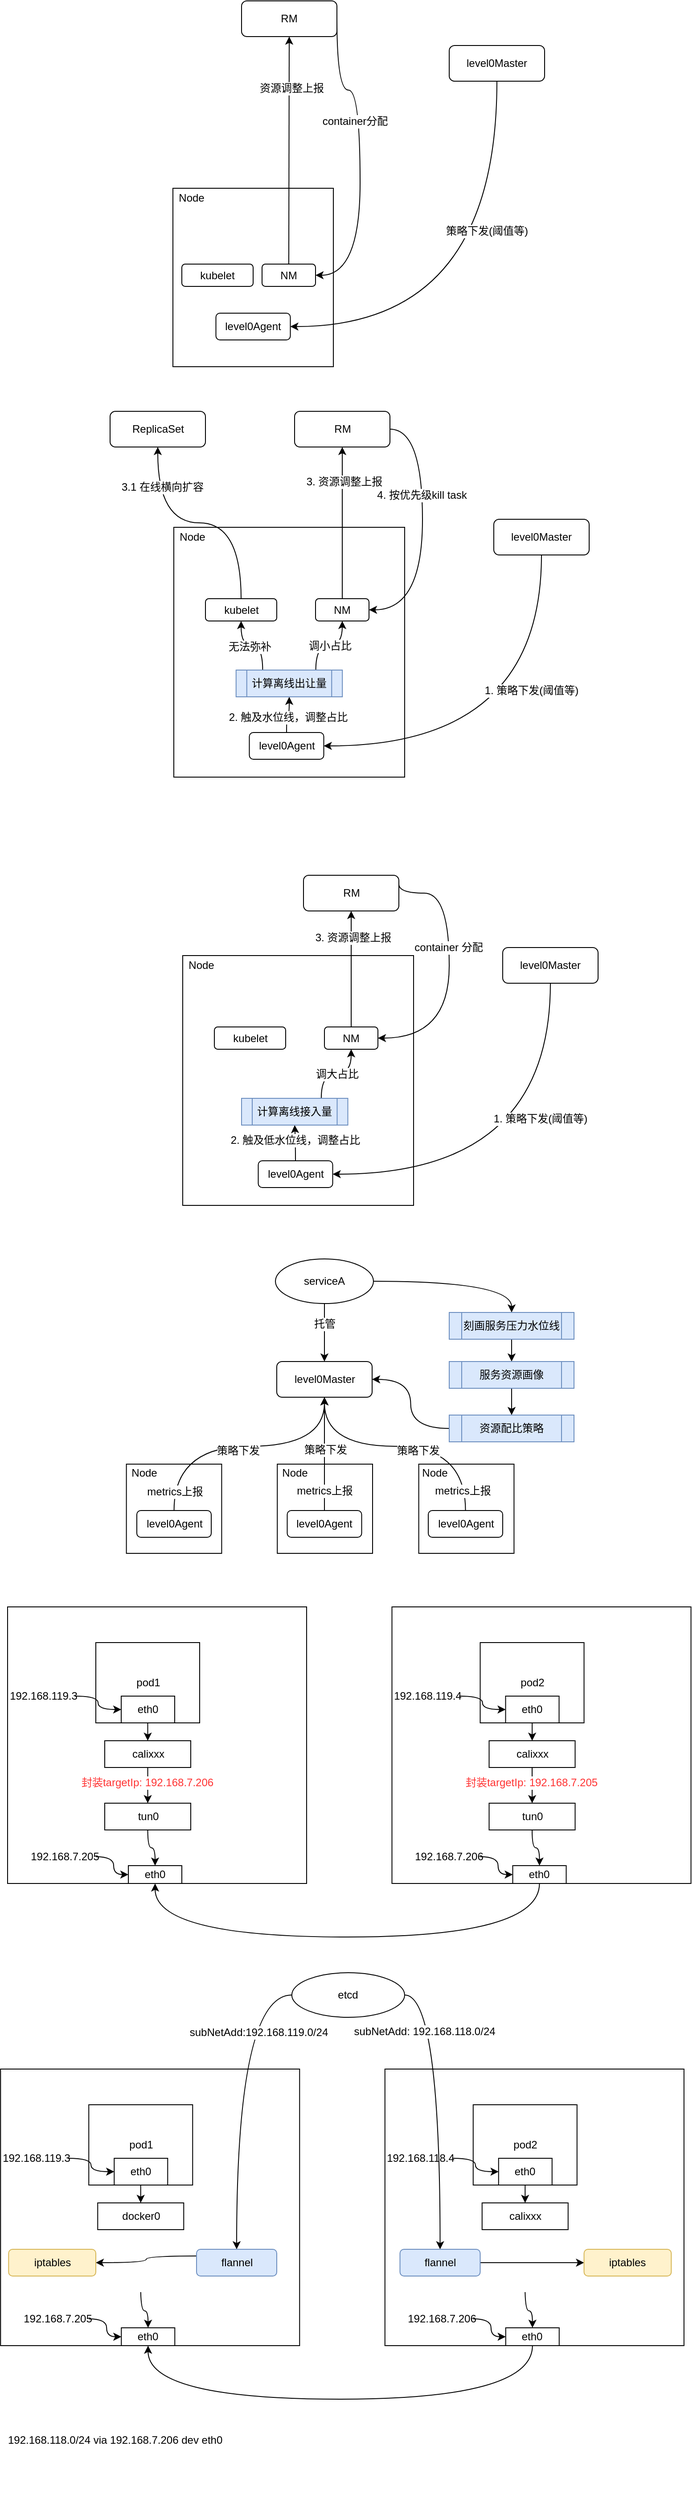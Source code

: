 <mxfile version="12.7.4" type="github">
  <diagram id="F4FjrUX0w_lbmP1baxvw" name="Page-1">
    <mxGraphModel dx="1642" dy="541" grid="1" gridSize="10" guides="1" tooltips="1" connect="1" arrows="1" fold="1" page="1" pageScale="1" pageWidth="827" pageHeight="1169" math="0" shadow="0">
      <root>
        <mxCell id="0" />
        <mxCell id="1" parent="0" />
        <mxCell id="JOXz93trbiHbaXkIUatv-177" value="" style="rounded=0;whiteSpace=wrap;html=1;" parent="1" vertex="1">
          <mxGeometry x="-15.5" y="1820" width="335.5" height="310" as="geometry" />
        </mxCell>
        <mxCell id="JOXz93trbiHbaXkIUatv-162" value="" style="rounded=0;whiteSpace=wrap;html=1;" parent="1" vertex="1">
          <mxGeometry x="445.81" y="1660" width="106.88" height="100" as="geometry" />
        </mxCell>
        <mxCell id="JOXz93trbiHbaXkIUatv-163" value="Node" style="text;html=1;strokeColor=none;fillColor=none;align=center;verticalAlign=middle;whiteSpace=wrap;rounded=0;" parent="1" vertex="1">
          <mxGeometry x="444" y="1660" width="40" height="20" as="geometry" />
        </mxCell>
        <mxCell id="JOXz93trbiHbaXkIUatv-160" value="" style="rounded=0;whiteSpace=wrap;html=1;" parent="1" vertex="1">
          <mxGeometry x="287.12" y="1660" width="106.88" height="100" as="geometry" />
        </mxCell>
        <mxCell id="JOXz93trbiHbaXkIUatv-161" value="Node" style="text;html=1;strokeColor=none;fillColor=none;align=center;verticalAlign=middle;whiteSpace=wrap;rounded=0;" parent="1" vertex="1">
          <mxGeometry x="287.12" y="1660" width="40" height="20" as="geometry" />
        </mxCell>
        <mxCell id="JOXz93trbiHbaXkIUatv-158" value="" style="rounded=0;whiteSpace=wrap;html=1;" parent="1" vertex="1">
          <mxGeometry x="117.81" y="1660" width="106.88" height="100" as="geometry" />
        </mxCell>
        <mxCell id="JOXz93trbiHbaXkIUatv-6" value="" style="rounded=0;whiteSpace=wrap;html=1;" parent="1" vertex="1">
          <mxGeometry x="170" y="230" width="180" height="200" as="geometry" />
        </mxCell>
        <mxCell id="JOXz93trbiHbaXkIUatv-9" style="edgeStyle=orthogonalEdgeStyle;rounded=0;orthogonalLoop=1;jettySize=auto;html=1;exitX=0.5;exitY=1;exitDx=0;exitDy=0;entryX=1;entryY=0.5;entryDx=0;entryDy=0;curved=1;" parent="1" source="JOXz93trbiHbaXkIUatv-2" target="JOXz93trbiHbaXkIUatv-3" edge="1">
          <mxGeometry relative="1" as="geometry" />
        </mxCell>
        <mxCell id="JOXz93trbiHbaXkIUatv-10" value="策略下发(阈值等)" style="text;html=1;align=center;verticalAlign=middle;resizable=0;points=[];labelBackgroundColor=#ffffff;" parent="JOXz93trbiHbaXkIUatv-9" vertex="1" connectable="0">
          <mxGeometry x="-0.338" y="-12" relative="1" as="geometry">
            <mxPoint as="offset" />
          </mxGeometry>
        </mxCell>
        <mxCell id="JOXz93trbiHbaXkIUatv-2" value="level0Master" style="rounded=1;whiteSpace=wrap;html=1;" parent="1" vertex="1">
          <mxGeometry x="480" y="70" width="107" height="40" as="geometry" />
        </mxCell>
        <mxCell id="JOXz93trbiHbaXkIUatv-3" value="level0Agent" style="rounded=1;whiteSpace=wrap;html=1;" parent="1" vertex="1">
          <mxGeometry x="218.25" y="370" width="83.5" height="30" as="geometry" />
        </mxCell>
        <mxCell id="JOXz93trbiHbaXkIUatv-7" value="kubelet" style="rounded=1;whiteSpace=wrap;html=1;" parent="1" vertex="1">
          <mxGeometry x="180" y="315" width="80" height="25" as="geometry" />
        </mxCell>
        <mxCell id="JOXz93trbiHbaXkIUatv-20" style="edgeStyle=orthogonalEdgeStyle;curved=1;rounded=0;orthogonalLoop=1;jettySize=auto;html=1;exitX=0.5;exitY=0;exitDx=0;exitDy=0;entryX=0.5;entryY=1;entryDx=0;entryDy=0;" parent="1" source="JOXz93trbiHbaXkIUatv-8" target="JOXz93trbiHbaXkIUatv-18" edge="1">
          <mxGeometry relative="1" as="geometry" />
        </mxCell>
        <mxCell id="JOXz93trbiHbaXkIUatv-21" value="资源调整上报" style="text;html=1;align=center;verticalAlign=middle;resizable=0;points=[];labelBackgroundColor=#ffffff;" parent="JOXz93trbiHbaXkIUatv-20" vertex="1" connectable="0">
          <mxGeometry x="0.549" y="-2" relative="1" as="geometry">
            <mxPoint as="offset" />
          </mxGeometry>
        </mxCell>
        <mxCell id="JOXz93trbiHbaXkIUatv-8" value="NM" style="rounded=1;whiteSpace=wrap;html=1;" parent="1" vertex="1">
          <mxGeometry x="270" y="315" width="60" height="25" as="geometry" />
        </mxCell>
        <mxCell id="JOXz93trbiHbaXkIUatv-16" value="Node" style="text;html=1;strokeColor=none;fillColor=none;align=center;verticalAlign=middle;whiteSpace=wrap;rounded=0;" parent="1" vertex="1">
          <mxGeometry x="171" y="231" width="40" height="20" as="geometry" />
        </mxCell>
        <mxCell id="JOXz93trbiHbaXkIUatv-23" style="edgeStyle=orthogonalEdgeStyle;curved=1;rounded=0;orthogonalLoop=1;jettySize=auto;html=1;exitX=1;exitY=0.5;exitDx=0;exitDy=0;entryX=1;entryY=0.5;entryDx=0;entryDy=0;" parent="1" source="JOXz93trbiHbaXkIUatv-18" target="JOXz93trbiHbaXkIUatv-8" edge="1">
          <mxGeometry relative="1" as="geometry">
            <Array as="points">
              <mxPoint x="380" y="120" />
              <mxPoint x="380" y="328" />
            </Array>
          </mxGeometry>
        </mxCell>
        <mxCell id="JOXz93trbiHbaXkIUatv-24" value="container分配" style="text;html=1;align=center;verticalAlign=middle;resizable=0;points=[];labelBackgroundColor=#ffffff;" parent="JOXz93trbiHbaXkIUatv-23" vertex="1" connectable="0">
          <mxGeometry x="-0.225" y="-6" relative="1" as="geometry">
            <mxPoint as="offset" />
          </mxGeometry>
        </mxCell>
        <mxCell id="JOXz93trbiHbaXkIUatv-18" value="RM" style="rounded=1;whiteSpace=wrap;html=1;" parent="1" vertex="1">
          <mxGeometry x="247" y="20" width="107" height="40" as="geometry" />
        </mxCell>
        <mxCell id="JOXz93trbiHbaXkIUatv-26" value="" style="rounded=0;whiteSpace=wrap;html=1;" parent="1" vertex="1">
          <mxGeometry x="171" y="610" width="259" height="280" as="geometry" />
        </mxCell>
        <mxCell id="JOXz93trbiHbaXkIUatv-27" style="edgeStyle=orthogonalEdgeStyle;rounded=0;orthogonalLoop=1;jettySize=auto;html=1;exitX=0.5;exitY=1;exitDx=0;exitDy=0;entryX=1;entryY=0.5;entryDx=0;entryDy=0;curved=1;" parent="1" source="JOXz93trbiHbaXkIUatv-29" target="JOXz93trbiHbaXkIUatv-30" edge="1">
          <mxGeometry relative="1" as="geometry" />
        </mxCell>
        <mxCell id="JOXz93trbiHbaXkIUatv-28" value="1. 策略下发(阈值等)" style="text;html=1;align=center;verticalAlign=middle;resizable=0;points=[];labelBackgroundColor=#ffffff;" parent="JOXz93trbiHbaXkIUatv-27" vertex="1" connectable="0">
          <mxGeometry x="-0.338" y="-12" relative="1" as="geometry">
            <mxPoint as="offset" />
          </mxGeometry>
        </mxCell>
        <mxCell id="JOXz93trbiHbaXkIUatv-29" value="level0Master" style="rounded=1;whiteSpace=wrap;html=1;" parent="1" vertex="1">
          <mxGeometry x="530" y="601" width="107" height="40" as="geometry" />
        </mxCell>
        <mxCell id="JOXz93trbiHbaXkIUatv-43" style="edgeStyle=orthogonalEdgeStyle;curved=1;rounded=0;orthogonalLoop=1;jettySize=auto;html=1;exitX=0.5;exitY=0;exitDx=0;exitDy=0;entryX=0.5;entryY=1;entryDx=0;entryDy=0;" parent="1" source="JOXz93trbiHbaXkIUatv-30" target="JOXz93trbiHbaXkIUatv-42" edge="1">
          <mxGeometry relative="1" as="geometry" />
        </mxCell>
        <mxCell id="JOXz93trbiHbaXkIUatv-44" value="2. 触及水位线，调整占比" style="text;html=1;align=center;verticalAlign=middle;resizable=0;points=[];labelBackgroundColor=#ffffff;" parent="JOXz93trbiHbaXkIUatv-43" vertex="1" connectable="0">
          <mxGeometry y="-3" relative="1" as="geometry">
            <mxPoint as="offset" />
          </mxGeometry>
        </mxCell>
        <mxCell id="JOXz93trbiHbaXkIUatv-30" value="level0Agent" style="rounded=1;whiteSpace=wrap;html=1;" parent="1" vertex="1">
          <mxGeometry x="255.75" y="840" width="83.5" height="30" as="geometry" />
        </mxCell>
        <mxCell id="JOXz93trbiHbaXkIUatv-51" style="edgeStyle=orthogonalEdgeStyle;curved=1;rounded=0;orthogonalLoop=1;jettySize=auto;html=1;exitX=0.5;exitY=0;exitDx=0;exitDy=0;" parent="1" source="JOXz93trbiHbaXkIUatv-31" target="JOXz93trbiHbaXkIUatv-50" edge="1">
          <mxGeometry relative="1" as="geometry" />
        </mxCell>
        <mxCell id="JOXz93trbiHbaXkIUatv-52" value="3.1 在线横向扩容" style="text;html=1;align=center;verticalAlign=middle;resizable=0;points=[];labelBackgroundColor=#ffffff;" parent="JOXz93trbiHbaXkIUatv-51" vertex="1" connectable="0">
          <mxGeometry x="0.661" y="-4" relative="1" as="geometry">
            <mxPoint x="1" as="offset" />
          </mxGeometry>
        </mxCell>
        <mxCell id="JOXz93trbiHbaXkIUatv-31" value="kubelet" style="rounded=1;whiteSpace=wrap;html=1;" parent="1" vertex="1">
          <mxGeometry x="206.5" y="690" width="80" height="25" as="geometry" />
        </mxCell>
        <mxCell id="JOXz93trbiHbaXkIUatv-32" style="edgeStyle=orthogonalEdgeStyle;curved=1;rounded=0;orthogonalLoop=1;jettySize=auto;html=1;exitX=0.5;exitY=0;exitDx=0;exitDy=0;entryX=0.5;entryY=1;entryDx=0;entryDy=0;" parent="1" source="JOXz93trbiHbaXkIUatv-34" target="JOXz93trbiHbaXkIUatv-38" edge="1">
          <mxGeometry relative="1" as="geometry" />
        </mxCell>
        <mxCell id="JOXz93trbiHbaXkIUatv-33" value="3. 资源调整上报" style="text;html=1;align=center;verticalAlign=middle;resizable=0;points=[];labelBackgroundColor=#ffffff;" parent="JOXz93trbiHbaXkIUatv-32" vertex="1" connectable="0">
          <mxGeometry x="0.549" y="-2" relative="1" as="geometry">
            <mxPoint as="offset" />
          </mxGeometry>
        </mxCell>
        <mxCell id="JOXz93trbiHbaXkIUatv-34" value="NM" style="rounded=1;whiteSpace=wrap;html=1;" parent="1" vertex="1">
          <mxGeometry x="330" y="690" width="60" height="25" as="geometry" />
        </mxCell>
        <mxCell id="JOXz93trbiHbaXkIUatv-35" value="Node" style="text;html=1;strokeColor=none;fillColor=none;align=center;verticalAlign=middle;whiteSpace=wrap;rounded=0;" parent="1" vertex="1">
          <mxGeometry x="172" y="611" width="40" height="20" as="geometry" />
        </mxCell>
        <mxCell id="JOXz93trbiHbaXkIUatv-53" style="edgeStyle=orthogonalEdgeStyle;curved=1;rounded=0;orthogonalLoop=1;jettySize=auto;html=1;exitX=1;exitY=0.5;exitDx=0;exitDy=0;entryX=1;entryY=0.5;entryDx=0;entryDy=0;" parent="1" source="JOXz93trbiHbaXkIUatv-38" target="JOXz93trbiHbaXkIUatv-34" edge="1">
          <mxGeometry relative="1" as="geometry">
            <Array as="points">
              <mxPoint x="450" y="500" />
              <mxPoint x="450" y="703" />
            </Array>
          </mxGeometry>
        </mxCell>
        <mxCell id="JOXz93trbiHbaXkIUatv-54" value="4. 按优先级kill task" style="text;html=1;align=center;verticalAlign=middle;resizable=0;points=[];labelBackgroundColor=#ffffff;" parent="JOXz93trbiHbaXkIUatv-53" vertex="1" connectable="0">
          <mxGeometry x="-0.266" y="-1" relative="1" as="geometry">
            <mxPoint y="1" as="offset" />
          </mxGeometry>
        </mxCell>
        <mxCell id="JOXz93trbiHbaXkIUatv-38" value="RM" style="rounded=1;whiteSpace=wrap;html=1;" parent="1" vertex="1">
          <mxGeometry x="306.5" y="480" width="107" height="40" as="geometry" />
        </mxCell>
        <mxCell id="JOXz93trbiHbaXkIUatv-45" style="edgeStyle=orthogonalEdgeStyle;curved=1;rounded=0;orthogonalLoop=1;jettySize=auto;html=1;exitX=0.75;exitY=0;exitDx=0;exitDy=0;entryX=0.5;entryY=1;entryDx=0;entryDy=0;" parent="1" source="JOXz93trbiHbaXkIUatv-42" target="JOXz93trbiHbaXkIUatv-34" edge="1">
          <mxGeometry relative="1" as="geometry" />
        </mxCell>
        <mxCell id="JOXz93trbiHbaXkIUatv-46" value="调小占比" style="text;html=1;align=center;verticalAlign=middle;resizable=0;points=[];labelBackgroundColor=#ffffff;" parent="JOXz93trbiHbaXkIUatv-45" vertex="1" connectable="0">
          <mxGeometry x="0.02" relative="1" as="geometry">
            <mxPoint as="offset" />
          </mxGeometry>
        </mxCell>
        <mxCell id="JOXz93trbiHbaXkIUatv-47" style="edgeStyle=orthogonalEdgeStyle;curved=1;rounded=0;orthogonalLoop=1;jettySize=auto;html=1;exitX=0.25;exitY=0;exitDx=0;exitDy=0;entryX=0.5;entryY=1;entryDx=0;entryDy=0;" parent="1" source="JOXz93trbiHbaXkIUatv-42" target="JOXz93trbiHbaXkIUatv-31" edge="1">
          <mxGeometry relative="1" as="geometry" />
        </mxCell>
        <mxCell id="JOXz93trbiHbaXkIUatv-48" value="无法弥补" style="text;html=1;align=center;verticalAlign=middle;resizable=0;points=[];labelBackgroundColor=#ffffff;" parent="JOXz93trbiHbaXkIUatv-47" vertex="1" connectable="0">
          <mxGeometry x="0.066" relative="1" as="geometry">
            <mxPoint y="1" as="offset" />
          </mxGeometry>
        </mxCell>
        <mxCell id="JOXz93trbiHbaXkIUatv-42" value="计算离线出让量" style="shape=process;whiteSpace=wrap;html=1;backgroundOutline=1;fillColor=#dae8fc;strokeColor=#6c8ebf;" parent="1" vertex="1">
          <mxGeometry x="240.87" y="770" width="119.25" height="30" as="geometry" />
        </mxCell>
        <mxCell id="JOXz93trbiHbaXkIUatv-50" value="ReplicaSet" style="rounded=1;whiteSpace=wrap;html=1;" parent="1" vertex="1">
          <mxGeometry x="99.5" y="480" width="107" height="40" as="geometry" />
        </mxCell>
        <mxCell id="JOXz93trbiHbaXkIUatv-105" value="" style="rounded=0;whiteSpace=wrap;html=1;" parent="1" vertex="1">
          <mxGeometry x="181" y="1090" width="259" height="280" as="geometry" />
        </mxCell>
        <mxCell id="JOXz93trbiHbaXkIUatv-106" style="edgeStyle=orthogonalEdgeStyle;rounded=0;orthogonalLoop=1;jettySize=auto;html=1;exitX=0.5;exitY=1;exitDx=0;exitDy=0;entryX=1;entryY=0.5;entryDx=0;entryDy=0;curved=1;" parent="1" source="JOXz93trbiHbaXkIUatv-108" target="JOXz93trbiHbaXkIUatv-111" edge="1">
          <mxGeometry relative="1" as="geometry" />
        </mxCell>
        <mxCell id="JOXz93trbiHbaXkIUatv-107" value="1. 策略下发(阈值等)" style="text;html=1;align=center;verticalAlign=middle;resizable=0;points=[];labelBackgroundColor=#ffffff;" parent="JOXz93trbiHbaXkIUatv-106" vertex="1" connectable="0">
          <mxGeometry x="-0.338" y="-12" relative="1" as="geometry">
            <mxPoint as="offset" />
          </mxGeometry>
        </mxCell>
        <mxCell id="JOXz93trbiHbaXkIUatv-108" value="level0Master" style="rounded=1;whiteSpace=wrap;html=1;" parent="1" vertex="1">
          <mxGeometry x="540" y="1081" width="107" height="40" as="geometry" />
        </mxCell>
        <mxCell id="JOXz93trbiHbaXkIUatv-109" style="edgeStyle=orthogonalEdgeStyle;curved=1;rounded=0;orthogonalLoop=1;jettySize=auto;html=1;exitX=0.5;exitY=0;exitDx=0;exitDy=0;entryX=0.5;entryY=1;entryDx=0;entryDy=0;" parent="1" source="JOXz93trbiHbaXkIUatv-111" target="JOXz93trbiHbaXkIUatv-126" edge="1">
          <mxGeometry relative="1" as="geometry" />
        </mxCell>
        <mxCell id="JOXz93trbiHbaXkIUatv-110" value="2. 触及低水位线，调整占比" style="text;html=1;align=center;verticalAlign=middle;resizable=0;points=[];labelBackgroundColor=#ffffff;" parent="JOXz93trbiHbaXkIUatv-109" vertex="1" connectable="0">
          <mxGeometry y="-3" relative="1" as="geometry">
            <mxPoint as="offset" />
          </mxGeometry>
        </mxCell>
        <mxCell id="JOXz93trbiHbaXkIUatv-111" value="level0Agent" style="rounded=1;whiteSpace=wrap;html=1;" parent="1" vertex="1">
          <mxGeometry x="265.75" y="1320" width="83.5" height="30" as="geometry" />
        </mxCell>
        <mxCell id="JOXz93trbiHbaXkIUatv-114" value="kubelet" style="rounded=1;whiteSpace=wrap;html=1;" parent="1" vertex="1">
          <mxGeometry x="216.5" y="1170" width="80" height="25" as="geometry" />
        </mxCell>
        <mxCell id="JOXz93trbiHbaXkIUatv-115" style="edgeStyle=orthogonalEdgeStyle;curved=1;rounded=0;orthogonalLoop=1;jettySize=auto;html=1;exitX=0.5;exitY=0;exitDx=0;exitDy=0;entryX=0.5;entryY=1;entryDx=0;entryDy=0;" parent="1" source="JOXz93trbiHbaXkIUatv-117" target="JOXz93trbiHbaXkIUatv-121" edge="1">
          <mxGeometry relative="1" as="geometry" />
        </mxCell>
        <mxCell id="JOXz93trbiHbaXkIUatv-116" value="3. 资源调整上报" style="text;html=1;align=center;verticalAlign=middle;resizable=0;points=[];labelBackgroundColor=#ffffff;" parent="JOXz93trbiHbaXkIUatv-115" vertex="1" connectable="0">
          <mxGeometry x="0.549" y="-2" relative="1" as="geometry">
            <mxPoint as="offset" />
          </mxGeometry>
        </mxCell>
        <mxCell id="JOXz93trbiHbaXkIUatv-117" value="NM" style="rounded=1;whiteSpace=wrap;html=1;" parent="1" vertex="1">
          <mxGeometry x="340" y="1170" width="60" height="25" as="geometry" />
        </mxCell>
        <mxCell id="JOXz93trbiHbaXkIUatv-118" value="Node" style="text;html=1;strokeColor=none;fillColor=none;align=center;verticalAlign=middle;whiteSpace=wrap;rounded=0;" parent="1" vertex="1">
          <mxGeometry x="182" y="1091" width="40" height="20" as="geometry" />
        </mxCell>
        <mxCell id="JOXz93trbiHbaXkIUatv-128" style="edgeStyle=orthogonalEdgeStyle;curved=1;rounded=0;orthogonalLoop=1;jettySize=auto;html=1;exitX=1;exitY=0.25;exitDx=0;exitDy=0;entryX=1;entryY=0.5;entryDx=0;entryDy=0;" parent="1" source="JOXz93trbiHbaXkIUatv-121" target="JOXz93trbiHbaXkIUatv-117" edge="1">
          <mxGeometry relative="1" as="geometry">
            <Array as="points">
              <mxPoint x="480" y="1020" />
              <mxPoint x="480" y="1183" />
            </Array>
          </mxGeometry>
        </mxCell>
        <mxCell id="JOXz93trbiHbaXkIUatv-129" value="container 分配" style="text;html=1;align=center;verticalAlign=middle;resizable=0;points=[];labelBackgroundColor=#ffffff;" parent="JOXz93trbiHbaXkIUatv-128" vertex="1" connectable="0">
          <mxGeometry x="-0.186" y="-1" relative="1" as="geometry">
            <mxPoint y="1" as="offset" />
          </mxGeometry>
        </mxCell>
        <mxCell id="JOXz93trbiHbaXkIUatv-121" value="RM" style="rounded=1;whiteSpace=wrap;html=1;" parent="1" vertex="1">
          <mxGeometry x="316.5" y="1000" width="107" height="40" as="geometry" />
        </mxCell>
        <mxCell id="JOXz93trbiHbaXkIUatv-122" style="edgeStyle=orthogonalEdgeStyle;curved=1;rounded=0;orthogonalLoop=1;jettySize=auto;html=1;exitX=0.75;exitY=0;exitDx=0;exitDy=0;entryX=0.5;entryY=1;entryDx=0;entryDy=0;" parent="1" source="JOXz93trbiHbaXkIUatv-126" target="JOXz93trbiHbaXkIUatv-117" edge="1">
          <mxGeometry relative="1" as="geometry" />
        </mxCell>
        <mxCell id="JOXz93trbiHbaXkIUatv-123" value="调大占比" style="text;html=1;align=center;verticalAlign=middle;resizable=0;points=[];labelBackgroundColor=#ffffff;" parent="JOXz93trbiHbaXkIUatv-122" vertex="1" connectable="0">
          <mxGeometry x="0.02" relative="1" as="geometry">
            <mxPoint as="offset" />
          </mxGeometry>
        </mxCell>
        <mxCell id="JOXz93trbiHbaXkIUatv-126" value="计算离线接入量" style="shape=process;whiteSpace=wrap;html=1;backgroundOutline=1;fillColor=#dae8fc;strokeColor=#6c8ebf;" parent="1" vertex="1">
          <mxGeometry x="247" y="1250" width="119.25" height="30" as="geometry" />
        </mxCell>
        <mxCell id="JOXz93trbiHbaXkIUatv-132" value="level0Master" style="rounded=1;whiteSpace=wrap;html=1;" parent="1" vertex="1">
          <mxGeometry x="286.5" y="1545" width="107" height="40" as="geometry" />
        </mxCell>
        <mxCell id="JOXz93trbiHbaXkIUatv-137" style="edgeStyle=orthogonalEdgeStyle;curved=1;rounded=0;orthogonalLoop=1;jettySize=auto;html=1;exitX=0.5;exitY=0;exitDx=0;exitDy=0;entryX=0.5;entryY=1;entryDx=0;entryDy=0;" parent="1" source="JOXz93trbiHbaXkIUatv-133" target="JOXz93trbiHbaXkIUatv-132" edge="1">
          <mxGeometry relative="1" as="geometry">
            <mxPoint x="340" y="1610" as="targetPoint" />
            <Array as="points">
              <mxPoint x="171" y="1640" />
              <mxPoint x="340" y="1640" />
            </Array>
          </mxGeometry>
        </mxCell>
        <mxCell id="JOXz93trbiHbaXkIUatv-140" value="metrics上报" style="text;html=1;align=center;verticalAlign=middle;resizable=0;points=[];labelBackgroundColor=#ffffff;" parent="JOXz93trbiHbaXkIUatv-137" vertex="1" connectable="0">
          <mxGeometry x="-0.806" y="-7" relative="1" as="geometry">
            <mxPoint x="-6.27" y="6.99" as="offset" />
          </mxGeometry>
        </mxCell>
        <mxCell id="JOXz93trbiHbaXkIUatv-164" value="策略下发" style="text;html=1;align=center;verticalAlign=middle;resizable=0;points=[];labelBackgroundColor=#ffffff;" parent="JOXz93trbiHbaXkIUatv-137" vertex="1" connectable="0">
          <mxGeometry x="-0.032" relative="1" as="geometry">
            <mxPoint y="5" as="offset" />
          </mxGeometry>
        </mxCell>
        <mxCell id="JOXz93trbiHbaXkIUatv-133" value="level0Agent" style="rounded=1;whiteSpace=wrap;html=1;" parent="1" vertex="1">
          <mxGeometry x="129.5" y="1712" width="83.5" height="30" as="geometry" />
        </mxCell>
        <mxCell id="JOXz93trbiHbaXkIUatv-138" style="edgeStyle=orthogonalEdgeStyle;curved=1;rounded=0;orthogonalLoop=1;jettySize=auto;html=1;exitX=0.5;exitY=0;exitDx=0;exitDy=0;entryX=0.5;entryY=1;entryDx=0;entryDy=0;" parent="1" source="JOXz93trbiHbaXkIUatv-134" target="JOXz93trbiHbaXkIUatv-132" edge="1">
          <mxGeometry relative="1" as="geometry">
            <mxPoint x="340" y="1610" as="targetPoint" />
          </mxGeometry>
        </mxCell>
        <mxCell id="JOXz93trbiHbaXkIUatv-141" value="metrics上报" style="text;html=1;align=center;verticalAlign=middle;resizable=0;points=[];labelBackgroundColor=#ffffff;" parent="JOXz93trbiHbaXkIUatv-138" vertex="1" connectable="0">
          <mxGeometry x="-0.38" y="-1" relative="1" as="geometry">
            <mxPoint x="-1" y="17" as="offset" />
          </mxGeometry>
        </mxCell>
        <mxCell id="JOXz93trbiHbaXkIUatv-165" value="策略下发" style="text;html=1;align=center;verticalAlign=middle;resizable=0;points=[];labelBackgroundColor=#ffffff;" parent="JOXz93trbiHbaXkIUatv-138" vertex="1" connectable="0">
          <mxGeometry x="0.071" y="-1" relative="1" as="geometry">
            <mxPoint as="offset" />
          </mxGeometry>
        </mxCell>
        <mxCell id="JOXz93trbiHbaXkIUatv-134" value="level0Agent" style="rounded=1;whiteSpace=wrap;html=1;" parent="1" vertex="1">
          <mxGeometry x="298.25" y="1712" width="83.5" height="30" as="geometry" />
        </mxCell>
        <mxCell id="JOXz93trbiHbaXkIUatv-139" style="edgeStyle=orthogonalEdgeStyle;curved=1;rounded=0;orthogonalLoop=1;jettySize=auto;html=1;exitX=0.5;exitY=0;exitDx=0;exitDy=0;entryX=0.5;entryY=1;entryDx=0;entryDy=0;" parent="1" source="JOXz93trbiHbaXkIUatv-135" target="JOXz93trbiHbaXkIUatv-132" edge="1">
          <mxGeometry relative="1" as="geometry">
            <mxPoint x="340" y="1610" as="targetPoint" />
            <Array as="points">
              <mxPoint x="498" y="1640" />
              <mxPoint x="340" y="1640" />
            </Array>
          </mxGeometry>
        </mxCell>
        <mxCell id="JOXz93trbiHbaXkIUatv-142" value="metrics上报" style="text;html=1;align=center;verticalAlign=middle;resizable=0;points=[];labelBackgroundColor=#ffffff;" parent="JOXz93trbiHbaXkIUatv-139" vertex="1" connectable="0">
          <mxGeometry x="-0.76" y="9" relative="1" as="geometry">
            <mxPoint x="5.97" y="12.01" as="offset" />
          </mxGeometry>
        </mxCell>
        <mxCell id="JOXz93trbiHbaXkIUatv-166" value="策略下发" style="text;html=1;align=center;verticalAlign=middle;resizable=0;points=[];labelBackgroundColor=#ffffff;" parent="JOXz93trbiHbaXkIUatv-139" vertex="1" connectable="0">
          <mxGeometry x="0.089" y="-3" relative="1" as="geometry">
            <mxPoint x="29.7" y="8" as="offset" />
          </mxGeometry>
        </mxCell>
        <mxCell id="JOXz93trbiHbaXkIUatv-135" value="level0Agent" style="rounded=1;whiteSpace=wrap;html=1;" parent="1" vertex="1">
          <mxGeometry x="456.5" y="1712" width="83.5" height="30" as="geometry" />
        </mxCell>
        <mxCell id="JOXz93trbiHbaXkIUatv-145" style="edgeStyle=orthogonalEdgeStyle;curved=1;rounded=0;orthogonalLoop=1;jettySize=auto;html=1;exitX=0.5;exitY=1;exitDx=0;exitDy=0;entryX=0.5;entryY=0;entryDx=0;entryDy=0;" parent="1" source="JOXz93trbiHbaXkIUatv-143" target="JOXz93trbiHbaXkIUatv-132" edge="1">
          <mxGeometry relative="1" as="geometry" />
        </mxCell>
        <mxCell id="JOXz93trbiHbaXkIUatv-147" value="托管" style="text;html=1;align=center;verticalAlign=middle;resizable=0;points=[];labelBackgroundColor=#ffffff;" parent="JOXz93trbiHbaXkIUatv-145" vertex="1" connectable="0">
          <mxGeometry x="-0.593" y="5" relative="1" as="geometry">
            <mxPoint x="-5.75" y="10" as="offset" />
          </mxGeometry>
        </mxCell>
        <mxCell id="JOXz93trbiHbaXkIUatv-151" style="edgeStyle=orthogonalEdgeStyle;curved=1;rounded=0;orthogonalLoop=1;jettySize=auto;html=1;exitX=1;exitY=0.5;exitDx=0;exitDy=0;entryX=0.5;entryY=0;entryDx=0;entryDy=0;" parent="1" source="JOXz93trbiHbaXkIUatv-143" target="JOXz93trbiHbaXkIUatv-150" edge="1">
          <mxGeometry relative="1" as="geometry" />
        </mxCell>
        <mxCell id="JOXz93trbiHbaXkIUatv-143" value="serviceA" style="ellipse;whiteSpace=wrap;html=1;" parent="1" vertex="1">
          <mxGeometry x="285" y="1430" width="110" height="50" as="geometry" />
        </mxCell>
        <mxCell id="JOXz93trbiHbaXkIUatv-154" style="edgeStyle=orthogonalEdgeStyle;curved=1;rounded=0;orthogonalLoop=1;jettySize=auto;html=1;exitX=0.5;exitY=1;exitDx=0;exitDy=0;entryX=0.5;entryY=0;entryDx=0;entryDy=0;" parent="1" source="JOXz93trbiHbaXkIUatv-150" target="JOXz93trbiHbaXkIUatv-153" edge="1">
          <mxGeometry relative="1" as="geometry" />
        </mxCell>
        <mxCell id="JOXz93trbiHbaXkIUatv-150" value="刻画服务压力水位线" style="shape=process;whiteSpace=wrap;html=1;backgroundOutline=1;fillColor=#dae8fc;strokeColor=#6c8ebf;" parent="1" vertex="1">
          <mxGeometry x="480" y="1490" width="140" height="30" as="geometry" />
        </mxCell>
        <mxCell id="JOXz93trbiHbaXkIUatv-156" value="" style="edgeStyle=orthogonalEdgeStyle;curved=1;rounded=0;orthogonalLoop=1;jettySize=auto;html=1;" parent="1" source="JOXz93trbiHbaXkIUatv-153" target="JOXz93trbiHbaXkIUatv-155" edge="1">
          <mxGeometry relative="1" as="geometry" />
        </mxCell>
        <mxCell id="JOXz93trbiHbaXkIUatv-153" value="服务资源画像" style="shape=process;whiteSpace=wrap;html=1;backgroundOutline=1;fillColor=#dae8fc;strokeColor=#6c8ebf;" parent="1" vertex="1">
          <mxGeometry x="480" y="1545" width="140" height="30" as="geometry" />
        </mxCell>
        <mxCell id="JOXz93trbiHbaXkIUatv-157" style="edgeStyle=orthogonalEdgeStyle;curved=1;rounded=0;orthogonalLoop=1;jettySize=auto;html=1;exitX=0;exitY=0.5;exitDx=0;exitDy=0;entryX=1;entryY=0.5;entryDx=0;entryDy=0;" parent="1" source="JOXz93trbiHbaXkIUatv-155" target="JOXz93trbiHbaXkIUatv-132" edge="1">
          <mxGeometry relative="1" as="geometry" />
        </mxCell>
        <mxCell id="JOXz93trbiHbaXkIUatv-155" value="资源配比策略" style="shape=process;whiteSpace=wrap;html=1;backgroundOutline=1;fillColor=#dae8fc;strokeColor=#6c8ebf;" parent="1" vertex="1">
          <mxGeometry x="480" y="1605" width="140" height="30" as="geometry" />
        </mxCell>
        <mxCell id="JOXz93trbiHbaXkIUatv-159" value="Node" style="text;html=1;strokeColor=none;fillColor=none;align=center;verticalAlign=middle;whiteSpace=wrap;rounded=0;" parent="1" vertex="1">
          <mxGeometry x="117.81" y="1660" width="40" height="20" as="geometry" />
        </mxCell>
        <mxCell id="JOXz93trbiHbaXkIUatv-170" value="" style="edgeStyle=orthogonalEdgeStyle;curved=1;rounded=0;orthogonalLoop=1;jettySize=auto;html=1;" parent="1" source="JOXz93trbiHbaXkIUatv-167" target="JOXz93trbiHbaXkIUatv-169" edge="1">
          <mxGeometry relative="1" as="geometry" />
        </mxCell>
        <mxCell id="JOXz93trbiHbaXkIUatv-167" value="pod1" style="rounded=0;whiteSpace=wrap;html=1;" parent="1" vertex="1">
          <mxGeometry x="83.5" y="1860" width="116.5" height="90" as="geometry" />
        </mxCell>
        <mxCell id="JOXz93trbiHbaXkIUatv-184" style="edgeStyle=orthogonalEdgeStyle;curved=1;rounded=0;orthogonalLoop=1;jettySize=auto;html=1;exitX=0.5;exitY=1;exitDx=0;exitDy=0;" parent="1" source="JOXz93trbiHbaXkIUatv-169" target="JOXz93trbiHbaXkIUatv-183" edge="1">
          <mxGeometry relative="1" as="geometry" />
        </mxCell>
        <mxCell id="JOXz93trbiHbaXkIUatv-186" value="&lt;font color=&quot;#ff3333&quot;&gt;封装targetIp: 192.168.7.206&lt;/font&gt;" style="text;html=1;align=center;verticalAlign=middle;resizable=0;points=[];labelBackgroundColor=#ffffff;" parent="JOXz93trbiHbaXkIUatv-184" vertex="1" connectable="0">
          <mxGeometry y="-3" relative="1" as="geometry">
            <mxPoint x="2" y="-3" as="offset" />
          </mxGeometry>
        </mxCell>
        <mxCell id="JOXz93trbiHbaXkIUatv-169" value="calixxx" style="rounded=0;whiteSpace=wrap;html=1;" parent="1" vertex="1">
          <mxGeometry x="93.5" y="1970" width="96.5" height="30" as="geometry" />
        </mxCell>
        <mxCell id="JOXz93trbiHbaXkIUatv-168" value="eth0" style="rounded=0;whiteSpace=wrap;html=1;" parent="1" vertex="1">
          <mxGeometry x="112" y="1920" width="60" height="30" as="geometry" />
        </mxCell>
        <mxCell id="JOXz93trbiHbaXkIUatv-176" style="edgeStyle=orthogonalEdgeStyle;curved=1;rounded=0;orthogonalLoop=1;jettySize=auto;html=1;exitX=1;exitY=0.5;exitDx=0;exitDy=0;entryX=0;entryY=0.5;entryDx=0;entryDy=0;" parent="1" source="JOXz93trbiHbaXkIUatv-175" target="JOXz93trbiHbaXkIUatv-168" edge="1">
          <mxGeometry relative="1" as="geometry" />
        </mxCell>
        <mxCell id="JOXz93trbiHbaXkIUatv-175" value="192.168.119.3" style="text;html=1;strokeColor=none;fillColor=none;align=center;verticalAlign=middle;whiteSpace=wrap;rounded=0;" parent="1" vertex="1">
          <mxGeometry x="-10" y="1910" width="70" height="20" as="geometry" />
        </mxCell>
        <mxCell id="JOXz93trbiHbaXkIUatv-178" value="eth0" style="rounded=0;whiteSpace=wrap;html=1;" parent="1" vertex="1">
          <mxGeometry x="120" y="2110" width="60" height="20" as="geometry" />
        </mxCell>
        <mxCell id="JOXz93trbiHbaXkIUatv-185" style="edgeStyle=orthogonalEdgeStyle;curved=1;rounded=0;orthogonalLoop=1;jettySize=auto;html=1;exitX=0.5;exitY=1;exitDx=0;exitDy=0;entryX=0.5;entryY=0;entryDx=0;entryDy=0;" parent="1" source="JOXz93trbiHbaXkIUatv-183" target="JOXz93trbiHbaXkIUatv-178" edge="1">
          <mxGeometry relative="1" as="geometry" />
        </mxCell>
        <mxCell id="JOXz93trbiHbaXkIUatv-183" value="tun0" style="rounded=0;whiteSpace=wrap;html=1;" parent="1" vertex="1">
          <mxGeometry x="93.5" y="2040" width="96.5" height="30" as="geometry" />
        </mxCell>
        <mxCell id="JOXz93trbiHbaXkIUatv-188" style="edgeStyle=orthogonalEdgeStyle;curved=1;rounded=0;orthogonalLoop=1;jettySize=auto;html=1;exitX=1;exitY=0.5;exitDx=0;exitDy=0;entryX=0;entryY=0.5;entryDx=0;entryDy=0;" parent="1" source="JOXz93trbiHbaXkIUatv-187" target="JOXz93trbiHbaXkIUatv-178" edge="1">
          <mxGeometry relative="1" as="geometry" />
        </mxCell>
        <mxCell id="JOXz93trbiHbaXkIUatv-187" value="192.168.7.205" style="text;html=1;strokeColor=none;fillColor=none;align=center;verticalAlign=middle;whiteSpace=wrap;rounded=0;" parent="1" vertex="1">
          <mxGeometry x="13.5" y="2090" width="70" height="20" as="geometry" />
        </mxCell>
        <mxCell id="JOXz93trbiHbaXkIUatv-189" value="" style="rounded=0;whiteSpace=wrap;html=1;" parent="1" vertex="1">
          <mxGeometry x="415.75" y="1820" width="335.5" height="310" as="geometry" />
        </mxCell>
        <mxCell id="JOXz93trbiHbaXkIUatv-190" value="" style="edgeStyle=orthogonalEdgeStyle;curved=1;rounded=0;orthogonalLoop=1;jettySize=auto;html=1;" parent="1" source="JOXz93trbiHbaXkIUatv-191" target="JOXz93trbiHbaXkIUatv-194" edge="1">
          <mxGeometry relative="1" as="geometry" />
        </mxCell>
        <mxCell id="JOXz93trbiHbaXkIUatv-191" value="pod2" style="rounded=0;whiteSpace=wrap;html=1;" parent="1" vertex="1">
          <mxGeometry x="514.75" y="1860" width="116.5" height="90" as="geometry" />
        </mxCell>
        <mxCell id="JOXz93trbiHbaXkIUatv-192" style="edgeStyle=orthogonalEdgeStyle;curved=1;rounded=0;orthogonalLoop=1;jettySize=auto;html=1;exitX=0.5;exitY=1;exitDx=0;exitDy=0;" parent="1" source="JOXz93trbiHbaXkIUatv-194" target="JOXz93trbiHbaXkIUatv-200" edge="1">
          <mxGeometry relative="1" as="geometry" />
        </mxCell>
        <mxCell id="JOXz93trbiHbaXkIUatv-193" value="&lt;font color=&quot;#ff3333&quot;&gt;封装targetIp: 192.168.7.205&lt;/font&gt;" style="text;html=1;align=center;verticalAlign=middle;resizable=0;points=[];labelBackgroundColor=#ffffff;" parent="JOXz93trbiHbaXkIUatv-192" vertex="1" connectable="0">
          <mxGeometry y="-3" relative="1" as="geometry">
            <mxPoint x="2" y="-3" as="offset" />
          </mxGeometry>
        </mxCell>
        <mxCell id="JOXz93trbiHbaXkIUatv-194" value="calixxx" style="rounded=0;whiteSpace=wrap;html=1;" parent="1" vertex="1">
          <mxGeometry x="524.75" y="1970" width="96.5" height="30" as="geometry" />
        </mxCell>
        <mxCell id="JOXz93trbiHbaXkIUatv-195" value="eth0" style="rounded=0;whiteSpace=wrap;html=1;" parent="1" vertex="1">
          <mxGeometry x="543.25" y="1920" width="60" height="30" as="geometry" />
        </mxCell>
        <mxCell id="JOXz93trbiHbaXkIUatv-196" style="edgeStyle=orthogonalEdgeStyle;curved=1;rounded=0;orthogonalLoop=1;jettySize=auto;html=1;exitX=1;exitY=0.5;exitDx=0;exitDy=0;entryX=0;entryY=0.5;entryDx=0;entryDy=0;" parent="1" source="JOXz93trbiHbaXkIUatv-197" target="JOXz93trbiHbaXkIUatv-195" edge="1">
          <mxGeometry relative="1" as="geometry" />
        </mxCell>
        <mxCell id="JOXz93trbiHbaXkIUatv-197" value="192.168.119.4" style="text;html=1;strokeColor=none;fillColor=none;align=center;verticalAlign=middle;whiteSpace=wrap;rounded=0;" parent="1" vertex="1">
          <mxGeometry x="421.25" y="1910" width="70" height="20" as="geometry" />
        </mxCell>
        <mxCell id="JOXz93trbiHbaXkIUatv-203" style="edgeStyle=orthogonalEdgeStyle;curved=1;rounded=0;orthogonalLoop=1;jettySize=auto;html=1;exitX=0.5;exitY=1;exitDx=0;exitDy=0;entryX=0.5;entryY=1;entryDx=0;entryDy=0;" parent="1" source="JOXz93trbiHbaXkIUatv-198" target="JOXz93trbiHbaXkIUatv-178" edge="1">
          <mxGeometry relative="1" as="geometry">
            <Array as="points">
              <mxPoint x="581" y="2190" />
              <mxPoint x="150" y="2190" />
            </Array>
          </mxGeometry>
        </mxCell>
        <mxCell id="JOXz93trbiHbaXkIUatv-198" value="eth0" style="rounded=0;whiteSpace=wrap;html=1;" parent="1" vertex="1">
          <mxGeometry x="551.25" y="2110" width="60" height="20" as="geometry" />
        </mxCell>
        <mxCell id="JOXz93trbiHbaXkIUatv-199" style="edgeStyle=orthogonalEdgeStyle;curved=1;rounded=0;orthogonalLoop=1;jettySize=auto;html=1;exitX=0.5;exitY=1;exitDx=0;exitDy=0;entryX=0.5;entryY=0;entryDx=0;entryDy=0;" parent="1" source="JOXz93trbiHbaXkIUatv-200" target="JOXz93trbiHbaXkIUatv-198" edge="1">
          <mxGeometry relative="1" as="geometry" />
        </mxCell>
        <mxCell id="JOXz93trbiHbaXkIUatv-200" value="tun0" style="rounded=0;whiteSpace=wrap;html=1;" parent="1" vertex="1">
          <mxGeometry x="524.75" y="2040" width="96.5" height="30" as="geometry" />
        </mxCell>
        <mxCell id="JOXz93trbiHbaXkIUatv-201" style="edgeStyle=orthogonalEdgeStyle;curved=1;rounded=0;orthogonalLoop=1;jettySize=auto;html=1;exitX=1;exitY=0.5;exitDx=0;exitDy=0;entryX=0;entryY=0.5;entryDx=0;entryDy=0;" parent="1" source="JOXz93trbiHbaXkIUatv-202" target="JOXz93trbiHbaXkIUatv-198" edge="1">
          <mxGeometry relative="1" as="geometry" />
        </mxCell>
        <mxCell id="JOXz93trbiHbaXkIUatv-202" value="192.168.7.206" style="text;html=1;strokeColor=none;fillColor=none;align=center;verticalAlign=middle;whiteSpace=wrap;rounded=0;" parent="1" vertex="1">
          <mxGeometry x="444.75" y="2090" width="70" height="20" as="geometry" />
        </mxCell>
        <mxCell id="JOXz93trbiHbaXkIUatv-204" value="" style="rounded=0;whiteSpace=wrap;html=1;" parent="1" vertex="1">
          <mxGeometry x="-23.37" y="2338" width="335.5" height="310" as="geometry" />
        </mxCell>
        <mxCell id="JOXz93trbiHbaXkIUatv-205" value="" style="edgeStyle=orthogonalEdgeStyle;curved=1;rounded=0;orthogonalLoop=1;jettySize=auto;html=1;" parent="1" source="JOXz93trbiHbaXkIUatv-206" target="JOXz93trbiHbaXkIUatv-209" edge="1">
          <mxGeometry relative="1" as="geometry" />
        </mxCell>
        <mxCell id="JOXz93trbiHbaXkIUatv-206" value="pod1" style="rounded=0;whiteSpace=wrap;html=1;" parent="1" vertex="1">
          <mxGeometry x="75.63" y="2378" width="116.5" height="90" as="geometry" />
        </mxCell>
        <mxCell id="JOXz93trbiHbaXkIUatv-209" value="docker0" style="rounded=0;whiteSpace=wrap;html=1;" parent="1" vertex="1">
          <mxGeometry x="85.63" y="2488" width="96.5" height="30" as="geometry" />
        </mxCell>
        <mxCell id="JOXz93trbiHbaXkIUatv-210" value="eth0" style="rounded=0;whiteSpace=wrap;html=1;" parent="1" vertex="1">
          <mxGeometry x="104.13" y="2438" width="60" height="30" as="geometry" />
        </mxCell>
        <mxCell id="JOXz93trbiHbaXkIUatv-211" style="edgeStyle=orthogonalEdgeStyle;curved=1;rounded=0;orthogonalLoop=1;jettySize=auto;html=1;exitX=1;exitY=0.5;exitDx=0;exitDy=0;entryX=0;entryY=0.5;entryDx=0;entryDy=0;" parent="1" source="JOXz93trbiHbaXkIUatv-212" target="JOXz93trbiHbaXkIUatv-210" edge="1">
          <mxGeometry relative="1" as="geometry" />
        </mxCell>
        <mxCell id="JOXz93trbiHbaXkIUatv-212" value="192.168.119.3" style="text;html=1;strokeColor=none;fillColor=none;align=center;verticalAlign=middle;whiteSpace=wrap;rounded=0;" parent="1" vertex="1">
          <mxGeometry x="-17.87" y="2428" width="70" height="20" as="geometry" />
        </mxCell>
        <mxCell id="JOXz93trbiHbaXkIUatv-213" value="eth0" style="rounded=0;whiteSpace=wrap;html=1;" parent="1" vertex="1">
          <mxGeometry x="112.13" y="2628" width="60" height="20" as="geometry" />
        </mxCell>
        <mxCell id="JOXz93trbiHbaXkIUatv-214" style="edgeStyle=orthogonalEdgeStyle;curved=1;rounded=0;orthogonalLoop=1;jettySize=auto;html=1;exitX=0.5;exitY=1;exitDx=0;exitDy=0;entryX=0.5;entryY=0;entryDx=0;entryDy=0;" parent="1" target="JOXz93trbiHbaXkIUatv-213" edge="1">
          <mxGeometry relative="1" as="geometry">
            <mxPoint x="133.88" y="2588" as="sourcePoint" />
          </mxGeometry>
        </mxCell>
        <mxCell id="JOXz93trbiHbaXkIUatv-216" style="edgeStyle=orthogonalEdgeStyle;curved=1;rounded=0;orthogonalLoop=1;jettySize=auto;html=1;exitX=1;exitY=0.5;exitDx=0;exitDy=0;entryX=0;entryY=0.5;entryDx=0;entryDy=0;" parent="1" source="JOXz93trbiHbaXkIUatv-217" target="JOXz93trbiHbaXkIUatv-213" edge="1">
          <mxGeometry relative="1" as="geometry" />
        </mxCell>
        <mxCell id="JOXz93trbiHbaXkIUatv-217" value="192.168.7.205" style="text;html=1;strokeColor=none;fillColor=none;align=center;verticalAlign=middle;whiteSpace=wrap;rounded=0;" parent="1" vertex="1">
          <mxGeometry x="5.63" y="2608" width="70" height="20" as="geometry" />
        </mxCell>
        <mxCell id="JOXz93trbiHbaXkIUatv-218" value="" style="rounded=0;whiteSpace=wrap;html=1;" parent="1" vertex="1">
          <mxGeometry x="407.88" y="2338" width="335.5" height="310" as="geometry" />
        </mxCell>
        <mxCell id="JOXz93trbiHbaXkIUatv-219" value="" style="edgeStyle=orthogonalEdgeStyle;curved=1;rounded=0;orthogonalLoop=1;jettySize=auto;html=1;" parent="1" source="JOXz93trbiHbaXkIUatv-220" target="JOXz93trbiHbaXkIUatv-223" edge="1">
          <mxGeometry relative="1" as="geometry" />
        </mxCell>
        <mxCell id="JOXz93trbiHbaXkIUatv-220" value="pod2" style="rounded=0;whiteSpace=wrap;html=1;" parent="1" vertex="1">
          <mxGeometry x="506.88" y="2378" width="116.5" height="90" as="geometry" />
        </mxCell>
        <mxCell id="JOXz93trbiHbaXkIUatv-223" value="calixxx" style="rounded=0;whiteSpace=wrap;html=1;" parent="1" vertex="1">
          <mxGeometry x="516.88" y="2488" width="96.5" height="30" as="geometry" />
        </mxCell>
        <mxCell id="JOXz93trbiHbaXkIUatv-224" value="eth0" style="rounded=0;whiteSpace=wrap;html=1;" parent="1" vertex="1">
          <mxGeometry x="535.38" y="2438" width="60" height="30" as="geometry" />
        </mxCell>
        <mxCell id="JOXz93trbiHbaXkIUatv-225" style="edgeStyle=orthogonalEdgeStyle;curved=1;rounded=0;orthogonalLoop=1;jettySize=auto;html=1;exitX=1;exitY=0.5;exitDx=0;exitDy=0;entryX=0;entryY=0.5;entryDx=0;entryDy=0;" parent="1" source="JOXz93trbiHbaXkIUatv-226" target="JOXz93trbiHbaXkIUatv-224" edge="1">
          <mxGeometry relative="1" as="geometry" />
        </mxCell>
        <mxCell id="JOXz93trbiHbaXkIUatv-226" value="192.168.118.4" style="text;html=1;strokeColor=none;fillColor=none;align=center;verticalAlign=middle;whiteSpace=wrap;rounded=0;" parent="1" vertex="1">
          <mxGeometry x="413.38" y="2428" width="70" height="20" as="geometry" />
        </mxCell>
        <mxCell id="JOXz93trbiHbaXkIUatv-227" style="edgeStyle=orthogonalEdgeStyle;curved=1;rounded=0;orthogonalLoop=1;jettySize=auto;html=1;exitX=0.5;exitY=1;exitDx=0;exitDy=0;entryX=0.5;entryY=1;entryDx=0;entryDy=0;" parent="1" source="JOXz93trbiHbaXkIUatv-228" target="JOXz93trbiHbaXkIUatv-213" edge="1">
          <mxGeometry relative="1" as="geometry">
            <Array as="points">
              <mxPoint x="573.13" y="2708" />
              <mxPoint x="142.13" y="2708" />
            </Array>
          </mxGeometry>
        </mxCell>
        <mxCell id="JOXz93trbiHbaXkIUatv-228" value="eth0" style="rounded=0;whiteSpace=wrap;html=1;" parent="1" vertex="1">
          <mxGeometry x="543.38" y="2628" width="60" height="20" as="geometry" />
        </mxCell>
        <mxCell id="JOXz93trbiHbaXkIUatv-229" style="edgeStyle=orthogonalEdgeStyle;curved=1;rounded=0;orthogonalLoop=1;jettySize=auto;html=1;exitX=0.5;exitY=1;exitDx=0;exitDy=0;entryX=0.5;entryY=0;entryDx=0;entryDy=0;" parent="1" target="JOXz93trbiHbaXkIUatv-228" edge="1">
          <mxGeometry relative="1" as="geometry">
            <mxPoint x="565.13" y="2588" as="sourcePoint" />
          </mxGeometry>
        </mxCell>
        <mxCell id="JOXz93trbiHbaXkIUatv-231" style="edgeStyle=orthogonalEdgeStyle;curved=1;rounded=0;orthogonalLoop=1;jettySize=auto;html=1;exitX=1;exitY=0.5;exitDx=0;exitDy=0;entryX=0;entryY=0.5;entryDx=0;entryDy=0;" parent="1" source="JOXz93trbiHbaXkIUatv-232" target="JOXz93trbiHbaXkIUatv-228" edge="1">
          <mxGeometry relative="1" as="geometry" />
        </mxCell>
        <mxCell id="JOXz93trbiHbaXkIUatv-232" value="192.168.7.206" style="text;html=1;strokeColor=none;fillColor=none;align=center;verticalAlign=middle;whiteSpace=wrap;rounded=0;" parent="1" vertex="1">
          <mxGeometry x="436.88" y="2608" width="70" height="20" as="geometry" />
        </mxCell>
        <mxCell id="JOXz93trbiHbaXkIUatv-235" style="edgeStyle=orthogonalEdgeStyle;curved=1;rounded=0;orthogonalLoop=1;jettySize=auto;html=1;exitX=0;exitY=0.5;exitDx=0;exitDy=0;entryX=0.5;entryY=0;entryDx=0;entryDy=0;" parent="1" source="JOXz93trbiHbaXkIUatv-233" target="JOXz93trbiHbaXkIUatv-234" edge="1">
          <mxGeometry relative="1" as="geometry" />
        </mxCell>
        <mxCell id="JOXz93trbiHbaXkIUatv-236" value="subNetAdd:192.168.119.0/24" style="text;html=1;align=center;verticalAlign=middle;resizable=0;points=[];labelBackgroundColor=#ffffff;" parent="JOXz93trbiHbaXkIUatv-235" vertex="1" connectable="0">
          <mxGeometry x="-0.401" y="24" relative="1" as="geometry">
            <mxPoint as="offset" />
          </mxGeometry>
        </mxCell>
        <mxCell id="JOXz93trbiHbaXkIUatv-238" style="edgeStyle=orthogonalEdgeStyle;curved=1;rounded=0;orthogonalLoop=1;jettySize=auto;html=1;exitX=1;exitY=0.5;exitDx=0;exitDy=0;entryX=0.5;entryY=0;entryDx=0;entryDy=0;" parent="1" source="JOXz93trbiHbaXkIUatv-233" target="JOXz93trbiHbaXkIUatv-237" edge="1">
          <mxGeometry relative="1" as="geometry" />
        </mxCell>
        <mxCell id="JOXz93trbiHbaXkIUatv-239" value="subNetAdd: 192.168.118.0/24" style="text;html=1;align=center;verticalAlign=middle;resizable=0;points=[];labelBackgroundColor=#ffffff;" parent="JOXz93trbiHbaXkIUatv-238" vertex="1" connectable="0">
          <mxGeometry x="-0.502" y="-18" relative="1" as="geometry">
            <mxPoint as="offset" />
          </mxGeometry>
        </mxCell>
        <mxCell id="JOXz93trbiHbaXkIUatv-233" value="etcd" style="ellipse;whiteSpace=wrap;html=1;" parent="1" vertex="1">
          <mxGeometry x="303.38" y="2230" width="126.62" height="50" as="geometry" />
        </mxCell>
        <mxCell id="JOXz93trbiHbaXkIUatv-241" style="edgeStyle=orthogonalEdgeStyle;curved=1;rounded=0;orthogonalLoop=1;jettySize=auto;html=1;exitX=0;exitY=0.25;exitDx=0;exitDy=0;entryX=1;entryY=0.5;entryDx=0;entryDy=0;" parent="1" source="JOXz93trbiHbaXkIUatv-234" target="JOXz93trbiHbaXkIUatv-240" edge="1">
          <mxGeometry relative="1" as="geometry" />
        </mxCell>
        <mxCell id="JOXz93trbiHbaXkIUatv-234" value="flannel" style="rounded=1;whiteSpace=wrap;html=1;fillColor=#dae8fc;strokeColor=#6c8ebf;" parent="1" vertex="1">
          <mxGeometry x="196.5" y="2540" width="90" height="30" as="geometry" />
        </mxCell>
        <mxCell id="JOXz93trbiHbaXkIUatv-244" style="edgeStyle=orthogonalEdgeStyle;curved=1;rounded=0;orthogonalLoop=1;jettySize=auto;html=1;exitX=1;exitY=0.5;exitDx=0;exitDy=0;entryX=0;entryY=0.5;entryDx=0;entryDy=0;" parent="1" source="JOXz93trbiHbaXkIUatv-237" target="JOXz93trbiHbaXkIUatv-243" edge="1">
          <mxGeometry relative="1" as="geometry" />
        </mxCell>
        <mxCell id="JOXz93trbiHbaXkIUatv-237" value="flannel" style="rounded=1;whiteSpace=wrap;html=1;fillColor=#dae8fc;strokeColor=#6c8ebf;" parent="1" vertex="1">
          <mxGeometry x="424.75" y="2540" width="90" height="30" as="geometry" />
        </mxCell>
        <mxCell id="JOXz93trbiHbaXkIUatv-240" value="iptables" style="rounded=1;whiteSpace=wrap;html=1;fillColor=#fff2cc;strokeColor=#d6b656;" parent="1" vertex="1">
          <mxGeometry x="-14.37" y="2540" width="97.87" height="30" as="geometry" />
        </mxCell>
        <mxCell id="JOXz93trbiHbaXkIUatv-242" value="&lt;h1&gt;&lt;span style=&quot;font-size: 12px ; font-weight: 400&quot;&gt;192.168.118.0/24 via 192.168.7.206 dev eth0&lt;/span&gt;&lt;/h1&gt;" style="text;html=1;strokeColor=none;fillColor=none;spacing=5;spacingTop=-20;whiteSpace=wrap;overflow=hidden;rounded=0;" parent="1" vertex="1">
          <mxGeometry x="-20" y="2730" width="290" height="90" as="geometry" />
        </mxCell>
        <mxCell id="JOXz93trbiHbaXkIUatv-243" value="iptables" style="rounded=1;whiteSpace=wrap;html=1;fillColor=#fff2cc;strokeColor=#d6b656;" parent="1" vertex="1">
          <mxGeometry x="631.25" y="2540" width="97.87" height="30" as="geometry" />
        </mxCell>
      </root>
    </mxGraphModel>
  </diagram>
</mxfile>
